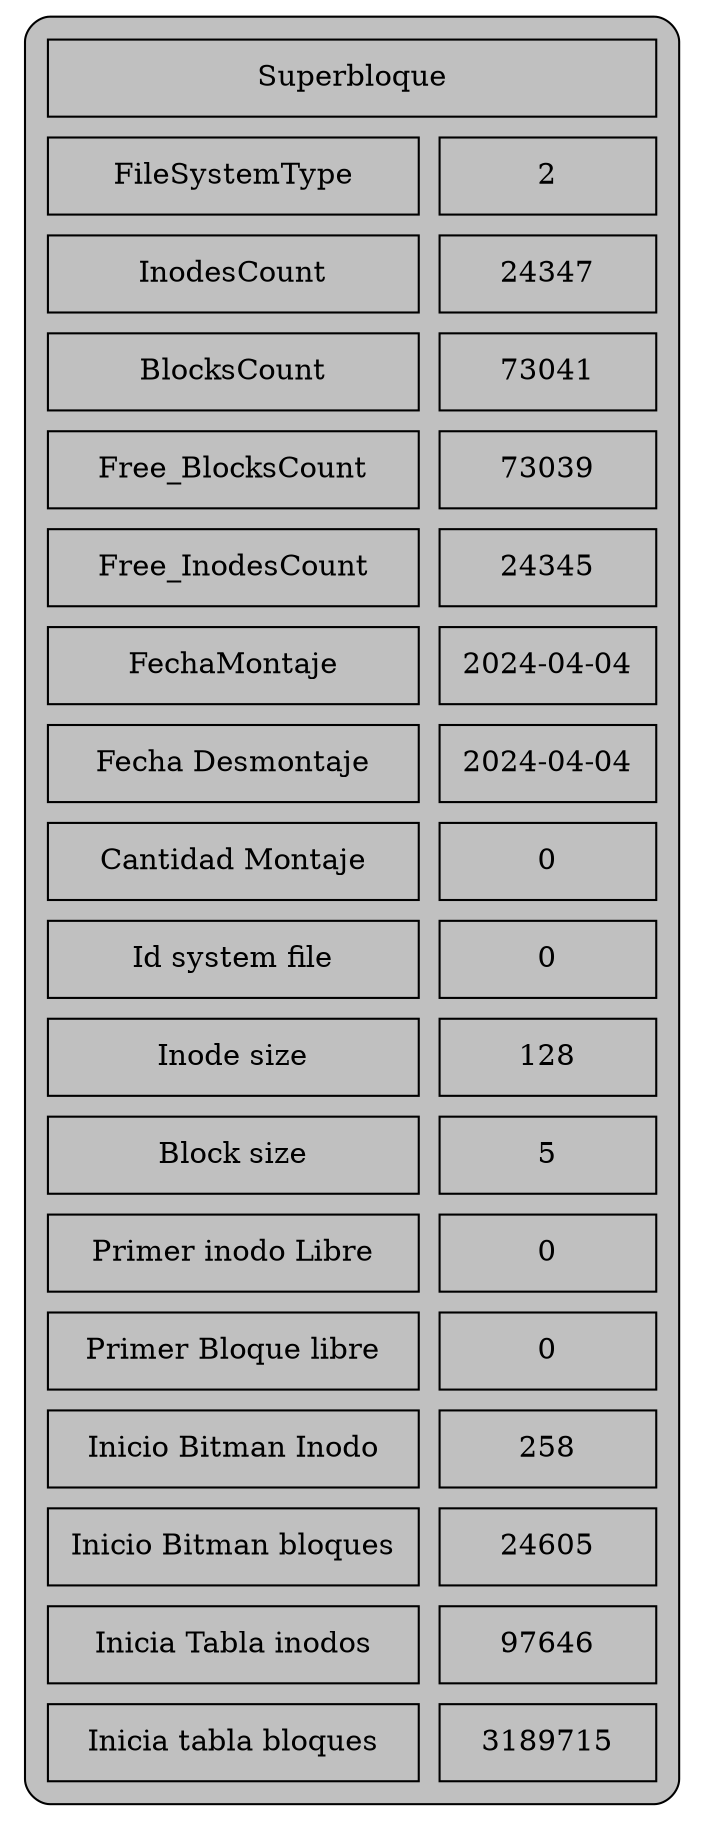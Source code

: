 digraph G {
	a0 [shape=none label=<
	<TABLE cellspacing="10" cellpadding="10" style="rounded" bgcolor="gray">
		<tr>
			<td colspan="2">Superbloque</td>
		</tr>
		<tr>
			<td>FileSystemType</td>
			<td>2</td>
		</tr>
		<tr>
			<td>InodesCount</td>
			<td>24347</td>
		</tr>
		<tr>
			<td>BlocksCount</td>
			<td>73041</td>
		</tr>
		<tr>
			<td>Free_BlocksCount</td>
			<td>73039</td>
		</tr>
		<tr>
			<td>Free_InodesCount</td>
			<td>24345</td>
		</tr>
		<tr>
			<td>FechaMontaje</td>
			<td>2024-04-04</td>
		</tr>
		<tr>
			<td>Fecha Desmontaje</td>
			<td>2024-04-04</td>
		</tr>
		<tr>
			<td>Cantidad Montaje</td>
			<td>0</td>
		</tr>
		<tr>
			<td>Id system file</td>
			<td>0</td>
		</tr>
		<tr>
			<td>Inode size</td>
			<td>128</td>
		</tr>
		<tr>
			<td>Block size</td>
			<td>5</td>
		</tr>
		<tr>
			<td>Primer inodo Libre</td>
			<td>0</td>
		</tr>
		<tr>
			<td>Primer Bloque libre</td>
			<td>0</td>
		</tr>
		<tr>
			<td>Inicio Bitman Inodo</td>
			<td>258</td>
		</tr>
		<tr>
			<td>Inicio Bitman bloques</td>
			<td>24605</td>
		</tr>
		<tr>
			<td>Inicia Tabla inodos</td>
			<td>97646</td>
		</tr>
		<tr>
			<td>Inicia tabla bloques</td>
			<td>3189715</td>
		</tr>
</TABLE>>];
}